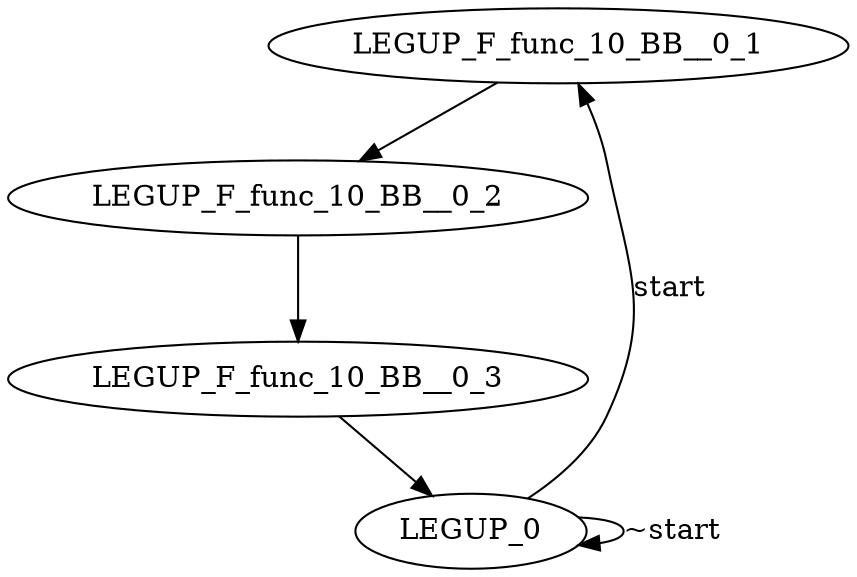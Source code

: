 digraph {
Node0x3b9ddb0[label="LEGUP_F_func_10_BB__0_1"];
Node0x3b9a400[label="LEGUP_0"];
Node0x3b9a400 -> Node0x3b9ddb0[label="start"];
Node0x3b9a400 -> Node0x3b9a400[label="~start"];
Node0x3b9d790[label="LEGUP_F_func_10_BB__0_2"];
Node0x3b9ddb0 -> Node0x3b9d790;
Node0x3b9d8d0[label="LEGUP_F_func_10_BB__0_3"];
Node0x3b9d790 -> Node0x3b9d8d0;
Node0x3b9d8d0 -> Node0x3b9a400;
}
